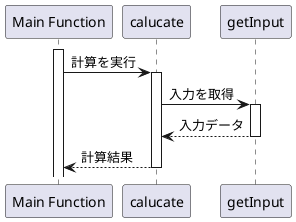 @startuml
participant "Main Function"
participant calucate
participant getInput

activate "Main Function"
"Main Function" -> calucate: 計算を実行
activate calucate
calucate -> getInput: 入力を取得
activate getInput
getInput --> calucate: 入力データ
deactivate getInput
calucate --> "Main Function": 計算結果
deactivate calucate
@enduml